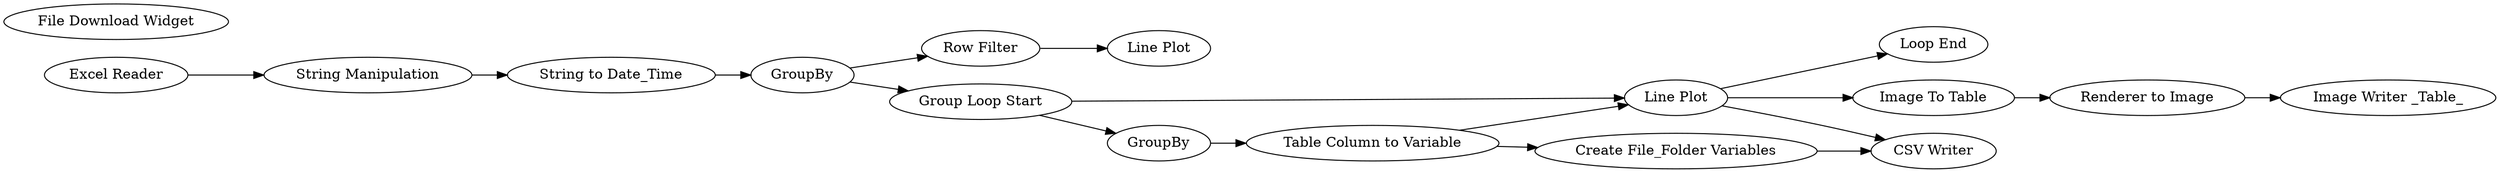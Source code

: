 digraph {
	45 [label="Excel Reader"]
	46 [label=GroupBy]
	48 [label="String Manipulation"]
	49 [label="Row Filter"]
	51 [label="String to Date_Time"]
	52 [label="Line Plot"]
	53 [label="Group Loop Start"]
	54 [label="Line Plot"]
	55 [label="Loop End"]
	57 [label="CSV Writer"]
	58 [label="Table Column to Variable"]
	59 [label=GroupBy]
	62 [label="Create File_Folder Variables"]
	63 [label="Image To Table"]
	64 [label="Renderer to Image"]
	65 [label="Image Writer _Table_"]
	66 [label="File Download Widget"]
	45 -> 48
	46 -> 53
	46 -> 49
	48 -> 51
	49 -> 52
	51 -> 46
	53 -> 54
	53 -> 59
	54 -> 55
	54 -> 63
	54 -> 57
	58 -> 62
	58 -> 54
	59 -> 58
	62 -> 57
	63 -> 64
	64 -> 65
	rankdir=LR
}
